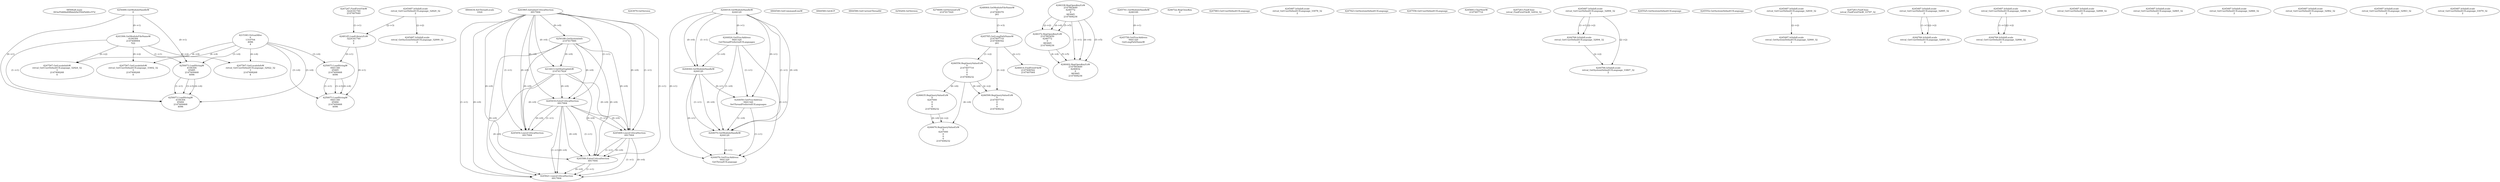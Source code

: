 // Global SCDG with merge call
digraph {
	0 [label="6850628.main
003a55d68e69fbbd29e550d5d4fcc57d"]
	1 [label="4254480.GetModuleHandleW
0"]
	2 [label="6844434.SetThreadLocale
1024"]
	3 [label="4243965.InitializeCriticalSection
6917004"]
	4 [label="4243979.GetVersion
"]
	5 [label="4244018.GetModuleHandleW
4244120"]
	6 [label="4244024.GetProcAddress
9441320
GetThreadPreferredUILanguages"]
	5 -> 6 [label="(0-->1)"]
	7 [label="4244044.GetModuleHandleW
4244120"]
	5 -> 7 [label="(1-->1)"]
	5 -> 7 [label="(0-->0)"]
	6 -> 7 [label="(1-->0)"]
	8 [label="4244050.GetProcAddress
9441320
SetThreadPreferredUILanguages"]
	5 -> 8 [label="(0-->1)"]
	6 -> 8 [label="(1-->1)"]
	7 -> 8 [label="(0-->1)"]
	9 [label="4244070.GetModuleHandleW
4244120"]
	5 -> 9 [label="(1-->1)"]
	7 -> 9 [label="(1-->1)"]
	5 -> 9 [label="(0-->0)"]
	6 -> 9 [label="(1-->0)"]
	7 -> 9 [label="(0-->0)"]
	8 -> 9 [label="(1-->0)"]
	10 [label="4244076.GetProcAddress
9441320
GetThreadUILanguage"]
	5 -> 10 [label="(0-->1)"]
	6 -> 10 [label="(1-->1)"]
	7 -> 10 [label="(0-->1)"]
	8 -> 10 [label="(1-->1)"]
	9 -> 10 [label="(0-->1)"]
	11 [label="4250188.GetSystemInfo
2147417660"]
	3 -> 11 [label="(0-->0)"]
	12 [label="6844540.GetCommandLineW
"]
	13 [label="4214413.GetStartupInfoW
2147417624"]
	3 -> 13 [label="(0-->0)"]
	11 -> 13 [label="(0-->0)"]
	14 [label="6844560.GetACP
"]
	15 [label="6844580.GetCurrentThreadId
"]
	16 [label="4250204.GetVersion
"]
	17 [label="4276690.GetVersionExW
2147417420"]
	18 [label="4243306.GetModuleFileNameW
4194304
2147408904
522"]
	1 -> 18 [label="(0-->1)"]
	19 [label="4248064.GetModuleFileNameW
0
2147408370
261"]
	20 [label="4215383.VirtualAlloc
0
1310704
4096
4"]
	21 [label="4246338.RegOpenKeyExW
2147483649
4246772
0
983065
2147408236"]
	22 [label="4246372.RegOpenKeyExW
2147483650
4246772
0
983065
2147408236"]
	21 -> 22 [label="(2-->2)"]
	21 -> 22 [label="(4-->4)"]
	21 -> 22 [label="(5-->5)"]
	23 [label="4246402.RegOpenKeyExW
2147483649
4246832
0
983065
2147408236"]
	21 -> 23 [label="(1-->1)"]
	21 -> 23 [label="(4-->4)"]
	22 -> 23 [label="(4-->4)"]
	21 -> 23 [label="(5-->5)"]
	22 -> 23 [label="(5-->5)"]
	24 [label="4245741.GetModuleHandleW
4246160"]
	25 [label="4245758.GetProcAddress
9441320
GetLongPathNameW"]
	24 -> 25 [label="(0-->1)"]
	26 [label="4245785.GetLongPathNameW
2147407710
2147406542
261"]
	19 -> 26 [label="(3-->3)"]
	27 [label="4246556.RegQueryValueExW
0
2147407710
0
0
0
2147408232"]
	26 -> 27 [label="(1-->2)"]
	28 [label="4246599.RegQueryValueExW
0
2147407710
0
0
0
2147408232"]
	26 -> 28 [label="(1-->2)"]
	27 -> 28 [label="(2-->2)"]
	27 -> 28 [label="(6-->6)"]
	29 [label="4246722.RegCloseKey
0"]
	30 [label="4247883.GetUserDefaultUILanguage
"]
	31 [label="4245418.EnterCriticalSection
6917004"]
	3 -> 31 [label="(1-->1)"]
	3 -> 31 [label="(0-->0)"]
	11 -> 31 [label="(0-->0)"]
	13 -> 31 [label="(0-->0)"]
	32 [label="4245469.LeaveCriticalSection
6917004"]
	3 -> 32 [label="(1-->1)"]
	31 -> 32 [label="(1-->1)"]
	3 -> 32 [label="(0-->0)"]
	11 -> 32 [label="(0-->0)"]
	13 -> 32 [label="(0-->0)"]
	31 -> 32 [label="(0-->0)"]
	33 [label="4245487.IsValidLocale
retval_GetUserDefaultUILanguage_33078_32
2"]
	34 [label="4246635.RegQueryValueExW
0
4247000
0
0
0
2147408232"]
	27 -> 34 [label="(6-->6)"]
	35 [label="4246676.RegQueryValueExW
0
4247000
0
0
0
2147408232"]
	34 -> 35 [label="(2-->2)"]
	27 -> 35 [label="(6-->6)"]
	34 -> 35 [label="(6-->6)"]
	36 [label="4245454.LeaveCriticalSection
6917004"]
	3 -> 36 [label="(1-->1)"]
	31 -> 36 [label="(1-->1)"]
	3 -> 36 [label="(0-->0)"]
	11 -> 36 [label="(0-->0)"]
	13 -> 36 [label="(0-->0)"]
	31 -> 36 [label="(0-->0)"]
	37 [label="4247923.GetSystemDefaultUILanguage
"]
	38 [label="4247558.GetUserDefaultUILanguage
"]
	39 [label="4247567.GetLocaleInfoW
retval_GetUserDefaultUILanguage_32924_32
3
2147408268
4"]
	18 -> 39 [label="(0-->2)"]
	20 -> 39 [label="(4-->4)"]
	40 [label="4247247.FindFirstFileW
3224341740
2147407640"]
	41 [label="4250073.LoadStringW
4194304
65485
2147409468
4096"]
	1 -> 41 [label="(0-->1)"]
	18 -> 41 [label="(1-->1)"]
	20 -> 41 [label="(3-->4)"]
	42 [label="4250073.LoadStringW
4194304
65484
2147409468
4096"]
	1 -> 42 [label="(0-->1)"]
	18 -> 42 [label="(1-->1)"]
	41 -> 42 [label="(1-->1)"]
	41 -> 42 [label="(3-->3)"]
	20 -> 42 [label="(3-->4)"]
	41 -> 42 [label="(4-->4)"]
	43 [label="4245683.CharNextW
2147407716"]
	44 [label="4245487.IsValidLocale
retval_GetUserDefaultUILanguage_32829_32
2"]
	45 [label="4245580.EnterCriticalSection
6917004"]
	3 -> 45 [label="(1-->1)"]
	31 -> 45 [label="(1-->1)"]
	32 -> 45 [label="(1-->1)"]
	3 -> 45 [label="(0-->0)"]
	11 -> 45 [label="(0-->0)"]
	13 -> 45 [label="(0-->0)"]
	31 -> 45 [label="(0-->0)"]
	32 -> 45 [label="(0-->0)"]
	46 [label="4245621.LeaveCriticalSection
6917004"]
	3 -> 46 [label="(1-->1)"]
	31 -> 46 [label="(1-->1)"]
	32 -> 46 [label="(1-->1)"]
	45 -> 46 [label="(1-->1)"]
	3 -> 46 [label="(0-->0)"]
	11 -> 46 [label="(0-->0)"]
	13 -> 46 [label="(0-->0)"]
	31 -> 46 [label="(0-->0)"]
	32 -> 46 [label="(0-->0)"]
	45 -> 46 [label="(0-->0)"]
	47 [label="4247567.GetLocaleInfoW
retval_GetUserDefaultUILanguage_32922_32
3
2147408268
4"]
	18 -> 47 [label="(0-->2)"]
	20 -> 47 [label="(4-->4)"]
	48 [label="4247263.FindClose
retval_FindFirstFileW_32932_32"]
	49 [label="4248145.LoadLibraryExW
3224341740
0
2"]
	40 -> 49 [label="(1-->1)"]
	44 -> 49 [label="(2-->3)"]
	50 [label="4250073.LoadStringW
9441340
65485
2147409468
4096"]
	49 -> 50 [label="(0-->1)"]
	20 -> 50 [label="(3-->4)"]
	51 [label="4250073.LoadStringW
9441340
65484
2147409468
4096"]
	49 -> 51 [label="(0-->1)"]
	50 -> 51 [label="(1-->1)"]
	50 -> 51 [label="(3-->3)"]
	20 -> 51 [label="(3-->4)"]
	50 -> 51 [label="(4-->4)"]
	52 [label="4245487.IsValidLocale
retval_GetUserDefaultUILanguage_32894_32
2"]
	53 [label="4244766.IsValidLocale
retval_GetUserDefaultUILanguage_32894_32
2"]
	52 -> 53 [label="(1-->1)"]
	52 -> 53 [label="(2-->2)"]
	54 [label="4245525.GetSystemDefaultUILanguage
"]
	55 [label="4245552.GetSystemDefaultUILanguage
"]
	56 [label="4244766.IsValidLocale
retval_GetSystemDefaultUILanguage_33807_32
2"]
	52 -> 56 [label="(2-->2)"]
	53 -> 56 [label="(2-->2)"]
	57 [label="4245487.IsValidLocale
retval_GetUserDefaultUILanguage_32830_32
2"]
	58 [label="4245487.IsValidLocale
retval_GetSystemDefaultUILanguage_32900_32
2"]
	57 -> 58 [label="(2-->2)"]
	59 [label="4247567.GetLocaleInfoW
retval_GetUserDefaultUILanguage_33402_32
3
2147408268
4"]
	18 -> 59 [label="(0-->2)"]
	20 -> 59 [label="(4-->4)"]
	60 [label="4247263.FindClose
retval_FindFirstFileW_33797_32"]
	61 [label="4246014.FindFirstFileW
2147406542
2147407064"]
	26 -> 61 [label="(2-->1)"]
	62 [label="4245487.IsValidLocale
retval_GetUserDefaultUILanguage_32895_32
2"]
	63 [label="4245487.IsValidLocale
retval_GetUserDefaultUILanguage_32896_32
2"]
	64 [label="4245487.IsValidLocale
retval_GetUserDefaultUILanguage_32898_32
2"]
	65 [label="4245487.IsValidLocale
retval_GetSystemDefaultUILanguage_32899_32
2"]
	44 -> 65 [label="(2-->2)"]
	66 [label="4245487.IsValidLocale
retval_GetUserDefaultUILanguage_32865_32
2"]
	67 [label="4245487.IsValidLocale
retval_GetUserDefaultUILanguage_32866_32
2"]
	68 [label="4245487.IsValidLocale
retval_GetUserDefaultUILanguage_32962_32
2"]
	69 [label="4245487.IsValidLocale
retval_GetUserDefaultUILanguage_32963_32
2"]
	70 [label="4244766.IsValidLocale
retval_GetUserDefaultUILanguage_32895_32
2"]
	62 -> 70 [label="(1-->1)"]
	62 -> 70 [label="(2-->2)"]
	71 [label="4244766.IsValidLocale
retval_GetUserDefaultUILanguage_32896_32
2"]
	63 -> 71 [label="(1-->1)"]
	63 -> 71 [label="(2-->2)"]
	72 [label="4245487.IsValidLocale
retval_GetUserDefaultUILanguage_33079_32
2"]
}
